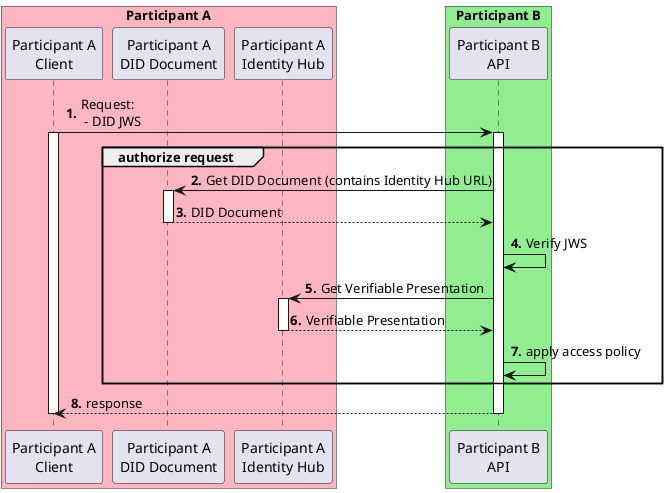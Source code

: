 @startuml
autonumber "<b>0'.'"
box "Participant A" #LightPink
Participant "Participant A\nClient" as ParticipantA
Participant "Participant A\nDID Document" as DID
Participant "Participant A\nIdentity Hub" as IDHUB
end box
box "Participant B" #LightGreen
Participant "Participant B\nAPI" as B
end box

ParticipantA -> B ++: Request:\n - DID JWS
activate ParticipantA
group authorize request
  B -> DID ++: Get DID Document (contains Identity Hub URL)
  return DID Document
  B -> B: Verify JWS
  B -> IDHUB ++: Get Verifiable Presentation
  return Verifiable Presentation
  B -> B: apply access policy
end
return response
deactivate ParticipantA

@enduml